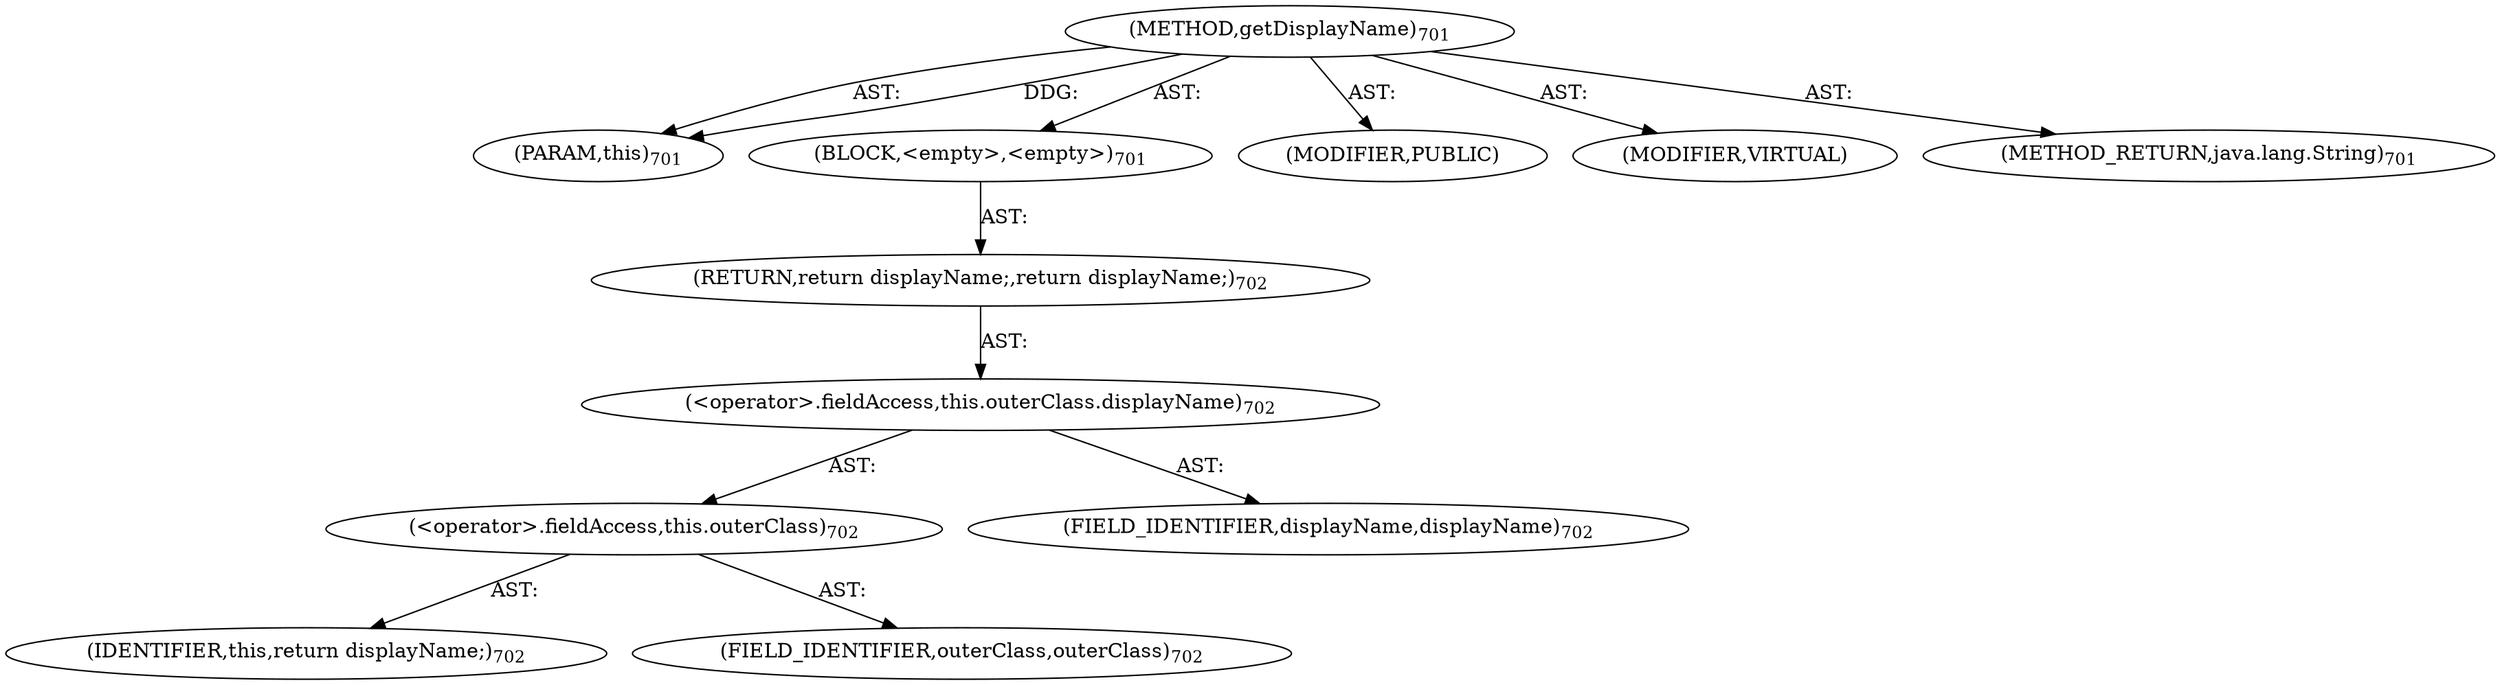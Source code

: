 digraph "getDisplayName" {  
"111669149715" [label = <(METHOD,getDisplayName)<SUB>701</SUB>> ]
"115964117050" [label = <(PARAM,this)<SUB>701</SUB>> ]
"25769803846" [label = <(BLOCK,&lt;empty&gt;,&lt;empty&gt;)<SUB>701</SUB>> ]
"146028888076" [label = <(RETURN,return displayName;,return displayName;)<SUB>702</SUB>> ]
"30064771468" [label = <(&lt;operator&gt;.fieldAccess,this.outerClass.displayName)<SUB>702</SUB>> ]
"30064771469" [label = <(&lt;operator&gt;.fieldAccess,this.outerClass)<SUB>702</SUB>> ]
"68719477067" [label = <(IDENTIFIER,this,return displayName;)<SUB>702</SUB>> ]
"55834574941" [label = <(FIELD_IDENTIFIER,outerClass,outerClass)<SUB>702</SUB>> ]
"55834574942" [label = <(FIELD_IDENTIFIER,displayName,displayName)<SUB>702</SUB>> ]
"133143986241" [label = <(MODIFIER,PUBLIC)> ]
"133143986242" [label = <(MODIFIER,VIRTUAL)> ]
"128849018899" [label = <(METHOD_RETURN,java.lang.String)<SUB>701</SUB>> ]
  "111669149715" -> "115964117050"  [ label = "AST: "] 
  "111669149715" -> "25769803846"  [ label = "AST: "] 
  "111669149715" -> "133143986241"  [ label = "AST: "] 
  "111669149715" -> "133143986242"  [ label = "AST: "] 
  "111669149715" -> "128849018899"  [ label = "AST: "] 
  "25769803846" -> "146028888076"  [ label = "AST: "] 
  "146028888076" -> "30064771468"  [ label = "AST: "] 
  "30064771468" -> "30064771469"  [ label = "AST: "] 
  "30064771468" -> "55834574942"  [ label = "AST: "] 
  "30064771469" -> "68719477067"  [ label = "AST: "] 
  "30064771469" -> "55834574941"  [ label = "AST: "] 
  "111669149715" -> "115964117050"  [ label = "DDG: "] 
}
